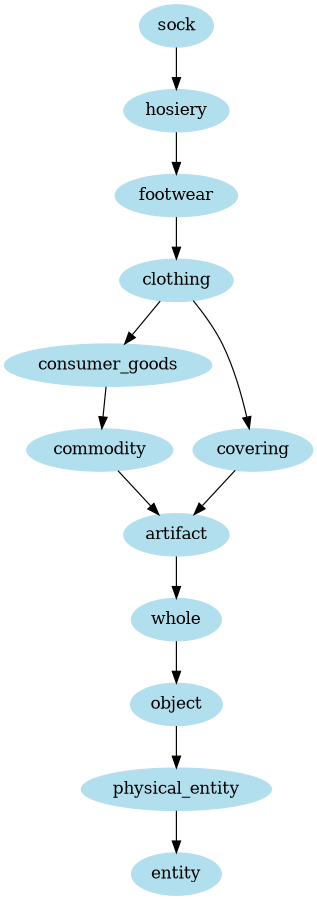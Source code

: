 digraph unix {
	node [color=lightblue2 style=filled]
	size="6,6"
	sock -> hosiery
	hosiery -> footwear
	footwear -> clothing
	clothing -> consumer_goods
	consumer_goods -> commodity
	commodity -> artifact
	artifact -> whole
	whole -> object
	object -> physical_entity
	physical_entity -> entity
	clothing -> covering
	covering -> artifact
}
